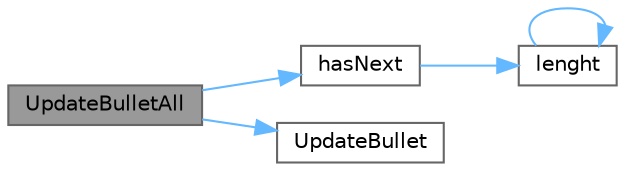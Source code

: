 digraph "UpdateBulletAll"
{
 // LATEX_PDF_SIZE
  bgcolor="transparent";
  edge [fontname=Helvetica,fontsize=10,labelfontname=Helvetica,labelfontsize=10];
  node [fontname=Helvetica,fontsize=10,shape=box,height=0.2,width=0.4];
  rankdir="LR";
  Node1 [label="UpdateBulletAll",height=0.2,width=0.4,color="gray40", fillcolor="grey60", style="filled", fontcolor="black",tooltip=" "];
  Node1 -> Node2 [color="steelblue1",style="solid"];
  Node2 [label="hasNext",height=0.2,width=0.4,color="grey40", fillcolor="white", style="filled",URL="$liste_8c.html#af481e57206c2a299756701764ce571c8",tooltip=" "];
  Node2 -> Node3 [color="steelblue1",style="solid"];
  Node3 [label="lenght",height=0.2,width=0.4,color="grey40", fillcolor="white", style="filled",URL="$liste_8c.html#ac93f16608221423a2ebc06d81177d162",tooltip=" "];
  Node3 -> Node3 [color="steelblue1",style="solid"];
  Node1 -> Node4 [color="steelblue1",style="solid"];
  Node4 [label="UpdateBullet",height=0.2,width=0.4,color="grey40", fillcolor="white", style="filled",URL="$main_8c.html#a718d61fe7c5a7e6c83c14f312105bfa8",tooltip=" "];
}

